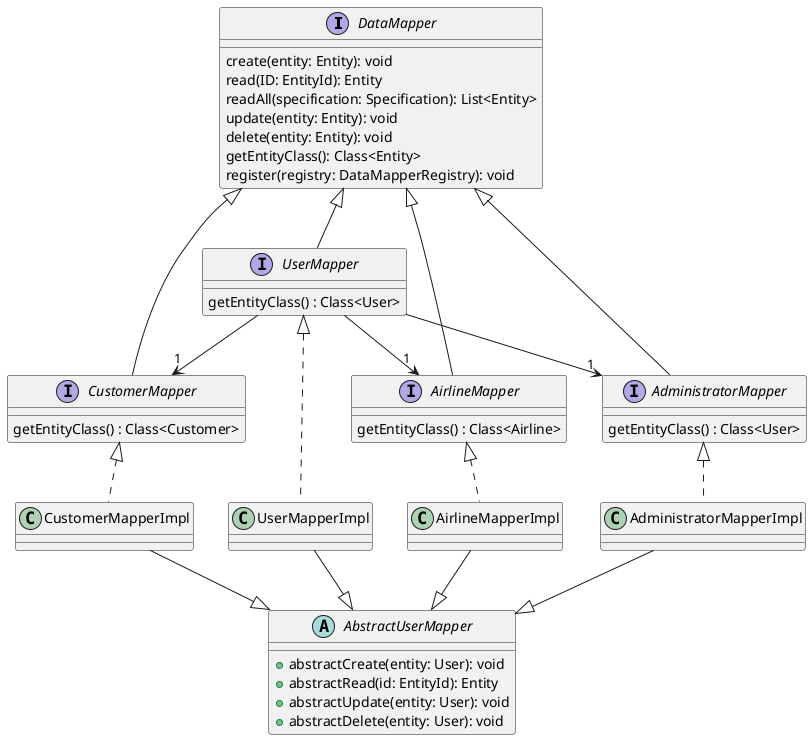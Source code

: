 @startuml

interface DataMapper {
  create(entity: Entity): void
  read(ID: EntityId): Entity
  readAll(specification: Specification): List<Entity>
  update(entity: Entity): void
  delete(entity: Entity): void
  getEntityClass(): Class<Entity>
  register(registry: DataMapperRegistry): void
}

interface UserMapper extends DataMapper {
  getEntityClass() : Class<User>
}

interface CustomerMapper extends DataMapper {
  getEntityClass() : Class<Customer>
}

interface AirlineMapper extends DataMapper {
  getEntityClass() : Class<Airline>
}

interface AdministratorMapper extends DataMapper {
  getEntityClass() : Class<User>
}

abstract class AbstractUserMapper {

  + abstractCreate(entity: User): void
  + abstractRead(id: EntityId): Entity
  + abstractUpdate(entity: User): void
  + abstractDelete(entity: User): void

}

class UserMapperImpl implements UserMapper {

  ' - CUSTOMERMAPPER : CustomerMapper
  ' - AIRLINEMAPPER : AirlineMapper
  ' - ADMINMAPPER : AdministratorMapper

}

class CustomerMapperImpl implements CustomerMapper {
}

class AirlineMapperImpl implements AirlineMapper {
}

class AdministratorMapperImpl implements AdministratorMapper {
}

UserMapper --> "1" CustomerMapper
UserMapper --> "1" AirlineMapper
UserMapper --> "1" AdministratorMapper

UserMapperImpl -down-|> AbstractUserMapper
CustomerMapperImpl -down-|> AbstractUserMapper
AirlineMapperImpl -down-|> AbstractUserMapper
AdministratorMapperImpl -down-|> AbstractUserMapper





@enduml